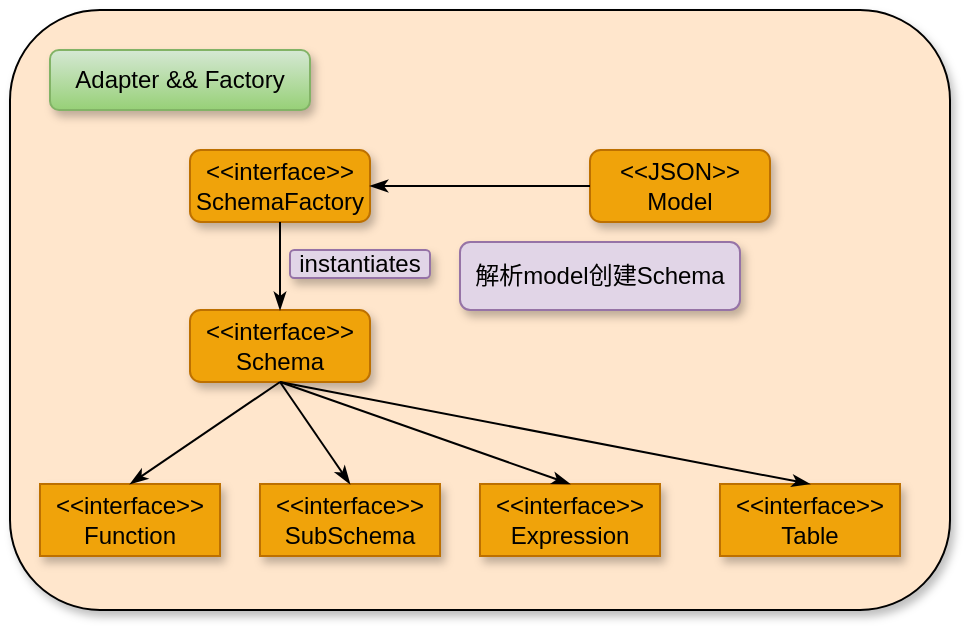 <mxfile version="16.6.2" type="github">
  <diagram id="k5SUag9Ho0u8CV1AJ7L-" name="Page-1">
    <mxGraphModel dx="1325" dy="593" grid="1" gridSize="10" guides="1" tooltips="1" connect="1" arrows="1" fold="1" page="1" pageScale="1" pageWidth="1169" pageHeight="827" math="0" shadow="0">
      <root>
        <mxCell id="0" />
        <mxCell id="1" parent="0" />
        <mxCell id="_Js66h7v3PYeyDJIJU7y-18" value="" style="rounded=1;whiteSpace=wrap;html=1;shadow=1;fillColor=#FFE6CC;" vertex="1" parent="1">
          <mxGeometry x="130" y="70" width="470" height="300" as="geometry" />
        </mxCell>
        <mxCell id="_Js66h7v3PYeyDJIJU7y-2" value="&lt;span style=&quot;font-weight: normal&quot;&gt;Adapter &amp;amp;&amp;amp; Factory&lt;/span&gt;" style="rounded=1;whiteSpace=wrap;html=1;shadow=1;glass=0;hachureGap=4;pointerEvents=0;strokeWidth=1;fillColor=#d5e8d4;fontStyle=1;strokeColor=#82b366;gradientColor=#97d077;" vertex="1" parent="1">
          <mxGeometry x="150" y="90" width="130" height="30" as="geometry" />
        </mxCell>
        <mxCell id="_Js66h7v3PYeyDJIJU7y-3" value="&amp;lt;&amp;lt;interface&amp;gt;&amp;gt;&lt;br&gt;SchemaFactory" style="rounded=1;whiteSpace=wrap;html=1;shadow=1;glass=0;hachureGap=4;pointerEvents=0;strokeWidth=1;fillColor=#f0a30a;strokeColor=#BD7000;fontColor=#000000;" vertex="1" parent="1">
          <mxGeometry x="220" y="140" width="90" height="36" as="geometry" />
        </mxCell>
        <mxCell id="_Js66h7v3PYeyDJIJU7y-4" value="&amp;lt;&amp;lt;interface&amp;gt;&amp;gt;&lt;br&gt;SubSchema" style="rounded=1;whiteSpace=wrap;html=1;shadow=1;glass=0;hachureGap=4;pointerEvents=0;strokeWidth=1;fillColor=#f0a30a;strokeColor=#BD7000;fontColor=#000000;arcSize=0;" vertex="1" parent="1">
          <mxGeometry x="255" y="307" width="90" height="36" as="geometry" />
        </mxCell>
        <mxCell id="_Js66h7v3PYeyDJIJU7y-5" value="&amp;lt;&amp;lt;interface&amp;gt;&amp;gt;&lt;br&gt;Schema" style="rounded=1;whiteSpace=wrap;html=1;shadow=1;glass=0;hachureGap=4;pointerEvents=0;strokeWidth=1;fillColor=#f0a30a;strokeColor=#BD7000;fontColor=#000000;" vertex="1" parent="1">
          <mxGeometry x="220" y="220" width="90" height="36" as="geometry" />
        </mxCell>
        <mxCell id="_Js66h7v3PYeyDJIJU7y-6" value="&amp;lt;&amp;lt;JSON&amp;gt;&amp;gt;&lt;br&gt;Model" style="rounded=1;whiteSpace=wrap;html=1;shadow=1;glass=0;hachureGap=4;pointerEvents=0;strokeWidth=1;fillColor=#f0a30a;strokeColor=#BD7000;fontColor=#000000;" vertex="1" parent="1">
          <mxGeometry x="420" y="140" width="90" height="36" as="geometry" />
        </mxCell>
        <mxCell id="_Js66h7v3PYeyDJIJU7y-7" value="" style="edgeStyle=none;curved=1;rounded=0;orthogonalLoop=1;jettySize=auto;html=1;endArrow=classicThin;sourcePerimeterSpacing=8;targetPerimeterSpacing=8;startArrow=none;startFill=0;endFill=1;exitX=0;exitY=0.5;exitDx=0;exitDy=0;entryX=1;entryY=0.5;entryDx=0;entryDy=0;" edge="1" parent="1" source="_Js66h7v3PYeyDJIJU7y-6" target="_Js66h7v3PYeyDJIJU7y-3">
          <mxGeometry relative="1" as="geometry">
            <mxPoint x="730" y="168" as="sourcePoint" />
            <mxPoint x="230" y="160" as="targetPoint" />
          </mxGeometry>
        </mxCell>
        <mxCell id="_Js66h7v3PYeyDJIJU7y-8" value="&amp;lt;&amp;lt;interface&amp;gt;&amp;gt;&lt;br&gt;Function" style="rounded=1;whiteSpace=wrap;html=1;shadow=1;glass=0;hachureGap=4;pointerEvents=0;strokeWidth=1;fillColor=#f0a30a;strokeColor=#BD7000;fontColor=#000000;arcSize=0;" vertex="1" parent="1">
          <mxGeometry x="145" y="307" width="90" height="36" as="geometry" />
        </mxCell>
        <mxCell id="_Js66h7v3PYeyDJIJU7y-9" value="&amp;lt;&amp;lt;interface&amp;gt;&amp;gt;&lt;br&gt;Expression" style="rounded=1;whiteSpace=wrap;html=1;shadow=1;glass=0;hachureGap=4;pointerEvents=0;strokeWidth=1;fillColor=#f0a30a;strokeColor=#BD7000;fontColor=#000000;arcSize=0;" vertex="1" parent="1">
          <mxGeometry x="365" y="307" width="90" height="36" as="geometry" />
        </mxCell>
        <mxCell id="_Js66h7v3PYeyDJIJU7y-10" value="&amp;lt;&amp;lt;interface&amp;gt;&amp;gt;&lt;br&gt;Table" style="rounded=1;whiteSpace=wrap;html=1;shadow=1;glass=0;hachureGap=4;pointerEvents=0;strokeWidth=1;fillColor=#f0a30a;strokeColor=#BD7000;fontColor=#000000;arcSize=0;" vertex="1" parent="1">
          <mxGeometry x="485" y="307" width="90" height="36" as="geometry" />
        </mxCell>
        <mxCell id="_Js66h7v3PYeyDJIJU7y-11" value="" style="edgeStyle=none;curved=1;rounded=0;orthogonalLoop=1;jettySize=auto;html=1;endArrow=classicThin;sourcePerimeterSpacing=8;targetPerimeterSpacing=8;startArrow=none;startFill=0;endFill=1;exitX=0.5;exitY=1;exitDx=0;exitDy=0;entryX=0.5;entryY=0;entryDx=0;entryDy=0;" edge="1" parent="1" source="_Js66h7v3PYeyDJIJU7y-3" target="_Js66h7v3PYeyDJIJU7y-5">
          <mxGeometry relative="1" as="geometry">
            <mxPoint x="430" y="168" as="sourcePoint" />
            <mxPoint x="320" y="168" as="targetPoint" />
          </mxGeometry>
        </mxCell>
        <mxCell id="_Js66h7v3PYeyDJIJU7y-12" value="" style="edgeStyle=none;curved=1;rounded=0;orthogonalLoop=1;jettySize=auto;html=1;endArrow=classicThin;sourcePerimeterSpacing=8;targetPerimeterSpacing=8;startArrow=none;startFill=0;endFill=1;exitX=0.5;exitY=1;exitDx=0;exitDy=0;entryX=0.5;entryY=0;entryDx=0;entryDy=0;" edge="1" parent="1" source="_Js66h7v3PYeyDJIJU7y-5" target="_Js66h7v3PYeyDJIJU7y-8">
          <mxGeometry relative="1" as="geometry">
            <mxPoint x="275" y="186" as="sourcePoint" />
            <mxPoint x="275" y="230" as="targetPoint" />
          </mxGeometry>
        </mxCell>
        <mxCell id="_Js66h7v3PYeyDJIJU7y-13" value="" style="edgeStyle=none;curved=1;rounded=0;orthogonalLoop=1;jettySize=auto;html=1;endArrow=classicThin;sourcePerimeterSpacing=8;targetPerimeterSpacing=8;startArrow=none;startFill=0;endFill=1;exitX=0.5;exitY=1;exitDx=0;exitDy=0;entryX=0.5;entryY=0;entryDx=0;entryDy=0;" edge="1" parent="1" source="_Js66h7v3PYeyDJIJU7y-5" target="_Js66h7v3PYeyDJIJU7y-4">
          <mxGeometry relative="1" as="geometry">
            <mxPoint x="275" y="266" as="sourcePoint" />
            <mxPoint x="215" y="350" as="targetPoint" />
          </mxGeometry>
        </mxCell>
        <mxCell id="_Js66h7v3PYeyDJIJU7y-14" value="" style="edgeStyle=none;curved=1;rounded=0;orthogonalLoop=1;jettySize=auto;html=1;endArrow=classicThin;sourcePerimeterSpacing=8;targetPerimeterSpacing=8;startArrow=none;startFill=0;endFill=1;entryX=0.5;entryY=0;entryDx=0;entryDy=0;exitX=0.5;exitY=1;exitDx=0;exitDy=0;" edge="1" parent="1" source="_Js66h7v3PYeyDJIJU7y-5" target="_Js66h7v3PYeyDJIJU7y-9">
          <mxGeometry relative="1" as="geometry">
            <mxPoint x="260" y="260" as="sourcePoint" />
            <mxPoint x="325" y="350" as="targetPoint" />
          </mxGeometry>
        </mxCell>
        <mxCell id="_Js66h7v3PYeyDJIJU7y-15" value="" style="edgeStyle=none;curved=1;rounded=0;orthogonalLoop=1;jettySize=auto;html=1;endArrow=classicThin;sourcePerimeterSpacing=8;targetPerimeterSpacing=8;startArrow=none;startFill=0;endFill=1;entryX=0.5;entryY=0;entryDx=0;entryDy=0;exitX=0.5;exitY=1;exitDx=0;exitDy=0;" edge="1" parent="1" source="_Js66h7v3PYeyDJIJU7y-5" target="_Js66h7v3PYeyDJIJU7y-10">
          <mxGeometry relative="1" as="geometry">
            <mxPoint x="270" y="260" as="sourcePoint" />
            <mxPoint x="435" y="350" as="targetPoint" />
          </mxGeometry>
        </mxCell>
        <mxCell id="_Js66h7v3PYeyDJIJU7y-16" value="instantiates" style="rounded=1;whiteSpace=wrap;html=1;shadow=1;hachureGap=4;pointerEvents=0;fillColor=#e1d5e7;strokeColor=#9673a6;sketch=0;glass=0;" vertex="1" parent="1">
          <mxGeometry x="270" y="190" width="70" height="14" as="geometry" />
        </mxCell>
        <mxCell id="_Js66h7v3PYeyDJIJU7y-17" value="解析model创建Schema" style="rounded=1;whiteSpace=wrap;html=1;shadow=1;hachureGap=4;pointerEvents=0;fillColor=#e1d5e7;strokeColor=#9673a6;sketch=0;glass=0;" vertex="1" parent="1">
          <mxGeometry x="355" y="186" width="140" height="34" as="geometry" />
        </mxCell>
      </root>
    </mxGraphModel>
  </diagram>
</mxfile>
